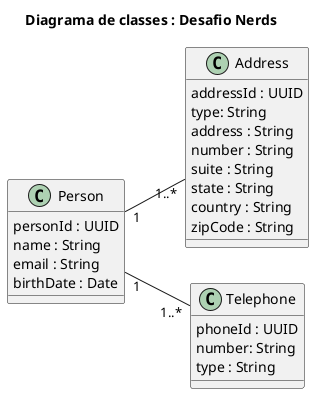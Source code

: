 @startuml
title Diagrama de classes : Desafio Nerds
left to right direction
skinparam shadowing false

class "Person" as Person {
    personId : UUID
    name : String
    email : String
    birthDate : Date
}

class "Address" as Address {
    addressId : UUID
    type: String
    address : String
    number : String
    suite : String
    state : String
    country : String
    zipCode : String
}

class "Telephone" as Telephone {
    phoneId : UUID
    number: String
    type : String
}

Person "1" -- "1..*" Address
Person "1" -- "1..*" Telephone


@enduml
